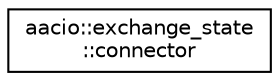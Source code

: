 digraph "Graphical Class Hierarchy"
{
  edge [fontname="Helvetica",fontsize="10",labelfontname="Helvetica",labelfontsize="10"];
  node [fontname="Helvetica",fontsize="10",shape=record];
  rankdir="LR";
  Node0 [label="aacio::exchange_state\l::connector",height=0.2,width=0.4,color="black", fillcolor="white", style="filled",URL="$structaacio_1_1exchange__state_1_1connector.html"];
}
